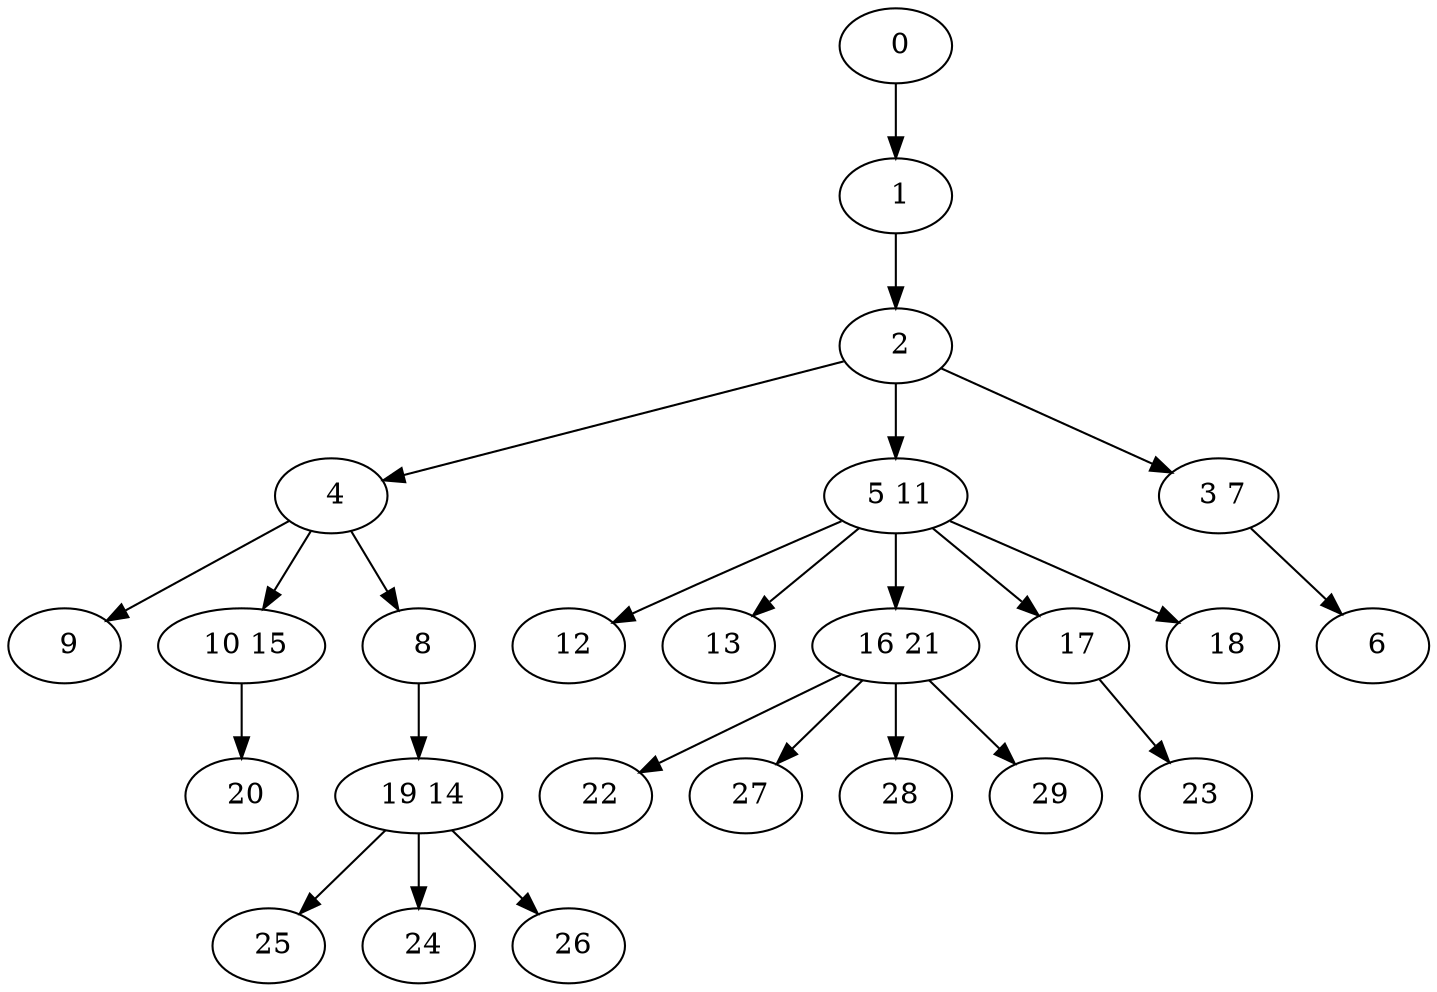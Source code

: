 digraph mytree {
" 0" -> " 1";
" 1" -> " 2";
" 12";
" 2" -> " 4";
" 2" -> " 5 11";
" 2" -> " 3 7";
" 4" -> " 9";
" 4" -> " 10 15";
" 4" -> " 8";
" 5 11" -> " 12";
" 5 11" -> " 13";
" 5 11" -> " 16 21";
" 5 11" -> " 17";
" 5 11" -> " 18";
" 3 7" -> " 6";
" 9";
" 10 15" -> " 20";
" 13";
" 8" -> " 19 14";
" 25";
" 19 14" -> " 25";
" 19 14" -> " 24";
" 19 14" -> " 26";
" 16 21" -> " 22";
" 16 21" -> " 27";
" 16 21" -> " 28";
" 16 21" -> " 29";
" 20";
" 17" -> " 23";
" 18";
" 23";
" 22";
" 27";
" 28";
" 29";
" 24";
" 26";
" 6";
}
